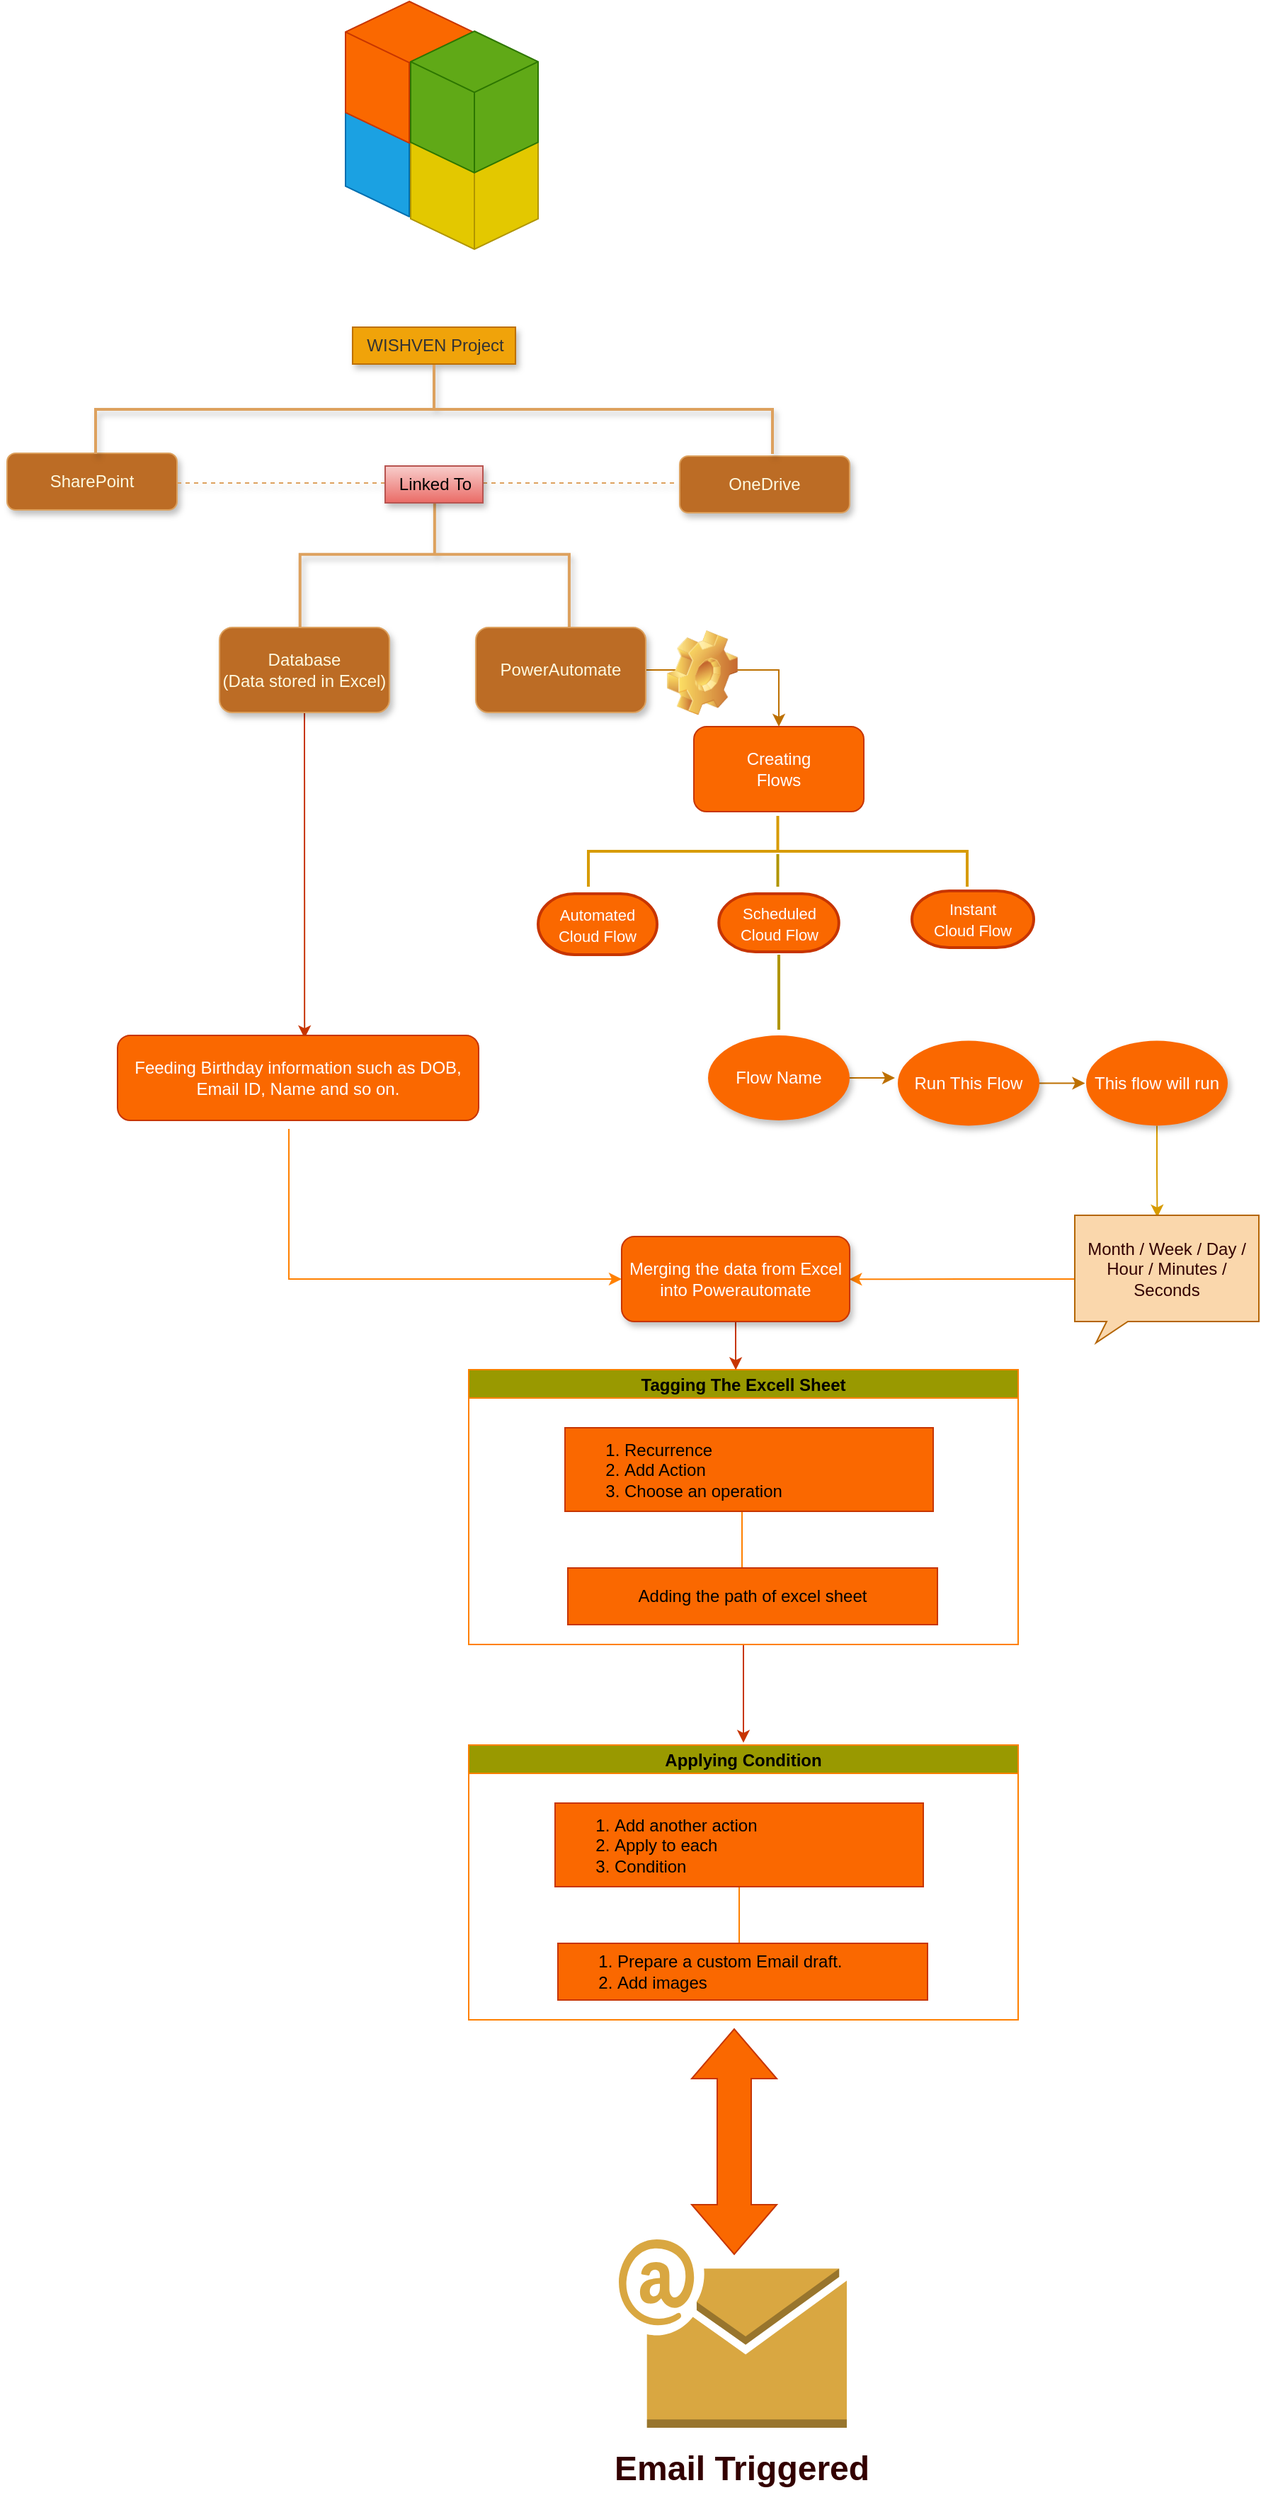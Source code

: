 <mxfile version="21.6.6" type="github">
  <diagram name="Page-1" id="KdCPvyaEyFZrJNqloSRo">
    <mxGraphModel dx="1386" dy="947" grid="0" gridSize="10" guides="1" tooltips="1" connect="1" arrows="1" fold="1" page="0" pageScale="1" pageWidth="850" pageHeight="1100" math="0" shadow="0">
      <root>
        <mxCell id="0" />
        <mxCell id="1" parent="0" />
        <mxCell id="EuIpPgGyZxs1bAB_q9Bw-1" value="OneDrive" style="rounded=1;whiteSpace=wrap;html=1;fontSize=12;glass=0;strokeWidth=1;shadow=1;labelBackgroundColor=none;fillColor=#BC6C25;strokeColor=#DDA15E;fontColor=#FEFAE0;" parent="1" vertex="1">
          <mxGeometry x="340" y="42" width="120" height="40" as="geometry" />
        </mxCell>
        <mxCell id="EuIpPgGyZxs1bAB_q9Bw-2" value="SharePoint" style="rounded=1;whiteSpace=wrap;html=1;fontSize=12;glass=0;strokeWidth=1;shadow=1;labelBackgroundColor=none;fillColor=#BC6C25;strokeColor=#DDA15E;fontColor=#FEFAE0;" parent="1" vertex="1">
          <mxGeometry x="-135" y="40" width="120" height="40" as="geometry" />
        </mxCell>
        <mxCell id="EuIpPgGyZxs1bAB_q9Bw-3" value="&lt;font color=&quot;#333333&quot;&gt;WISHVEN Project&lt;/font&gt;" style="text;html=1;align=center;verticalAlign=middle;resizable=0;points=[];autosize=1;fillColor=#f0a30a;shadow=1;fontColor=#000000;strokeColor=#BD7000;" parent="1" vertex="1">
          <mxGeometry x="109" y="-49" width="115" height="26" as="geometry" />
        </mxCell>
        <mxCell id="EuIpPgGyZxs1bAB_q9Bw-4" value="" style="strokeWidth=2;html=1;shape=mxgraph.flowchart.annotation_2;align=left;labelPosition=right;pointerEvents=1;strokeColor=#DDA15E;fontColor=#FEFAE0;fillColor=#BC6C25;rotation=90;shadow=1;" parent="1" vertex="1">
          <mxGeometry x="135" y="-230" width="63" height="478" as="geometry" />
        </mxCell>
        <mxCell id="EuIpPgGyZxs1bAB_q9Bw-5" value="" style="strokeWidth=2;html=1;shape=mxgraph.flowchart.annotation_2;align=left;labelPosition=right;pointerEvents=1;strokeColor=#DDA15E;fontColor=#FEFAE0;fillColor=#BC6C25;rotation=90;shadow=1;" parent="1" vertex="1">
          <mxGeometry x="115.34" y="16.35" width="103.16" height="190.1" as="geometry" />
        </mxCell>
        <mxCell id="EuIpPgGyZxs1bAB_q9Bw-6" style="edgeStyle=orthogonalEdgeStyle;orthogonalLoop=1;jettySize=auto;html=1;curved=1;strokeColor=#C73500;entryX=0.518;entryY=0.033;entryDx=0;entryDy=0;entryPerimeter=0;fillColor=#fa6800;" parent="1" source="EuIpPgGyZxs1bAB_q9Bw-7" target="EuIpPgGyZxs1bAB_q9Bw-13" edge="1">
          <mxGeometry relative="1" as="geometry">
            <mxPoint x="75" y="315.0" as="targetPoint" />
          </mxGeometry>
        </mxCell>
        <mxCell id="EuIpPgGyZxs1bAB_q9Bw-7" value="Database&lt;br&gt;(Data stored in Excel)" style="rounded=1;whiteSpace=wrap;html=1;strokeColor=#DDA15E;fontColor=#FEFAE0;fillColor=#BC6C25;shadow=1;" parent="1" vertex="1">
          <mxGeometry x="15" y="163" width="120" height="60" as="geometry" />
        </mxCell>
        <mxCell id="EuIpPgGyZxs1bAB_q9Bw-8" value="" style="endArrow=none;dashed=1;html=1;rounded=0;strokeColor=#DDA15E;fontColor=#FEFAE0;fillColor=#BC6C25;shadow=1;" parent="1" edge="1">
          <mxGeometry width="50" height="50" relative="1" as="geometry">
            <mxPoint x="-15" y="61" as="sourcePoint" />
            <mxPoint x="339" y="61" as="targetPoint" />
          </mxGeometry>
        </mxCell>
        <mxCell id="EuIpPgGyZxs1bAB_q9Bw-9" style="edgeStyle=orthogonalEdgeStyle;rounded=0;orthogonalLoop=1;jettySize=auto;html=1;entryX=0.5;entryY=0;entryDx=0;entryDy=0;fillColor=#f0a30a;strokeColor=#BD7000;" parent="1" source="EuIpPgGyZxs1bAB_q9Bw-10" target="gsjoVHnzD8EdxMFL_K18-1" edge="1">
          <mxGeometry relative="1" as="geometry">
            <mxPoint x="408.72" y="214.44" as="targetPoint" />
          </mxGeometry>
        </mxCell>
        <mxCell id="EuIpPgGyZxs1bAB_q9Bw-10" value="PowerAutomate" style="rounded=1;whiteSpace=wrap;html=1;strokeColor=#DDA15E;fontColor=#FEFAE0;fillColor=#BC6C25;shadow=1;" parent="1" vertex="1">
          <mxGeometry x="196" y="163" width="120" height="60" as="geometry" />
        </mxCell>
        <mxCell id="EuIpPgGyZxs1bAB_q9Bw-11" value="Linked To" style="text;html=1;align=center;verticalAlign=middle;resizable=0;points=[];autosize=1;fillColor=#f8cecc;strokeColor=#b85450;gradientColor=#ea6b66;shadow=1;" parent="1" vertex="1">
          <mxGeometry x="132" y="49" width="69" height="26" as="geometry" />
        </mxCell>
        <mxCell id="EuIpPgGyZxs1bAB_q9Bw-12" style="edgeStyle=orthogonalEdgeStyle;rounded=0;orthogonalLoop=1;jettySize=auto;html=1;exitX=0.501;exitY=1.017;exitDx=0;exitDy=0;exitPerimeter=0;strokeColor=#FF8000;" parent="1" edge="1">
          <mxGeometry relative="1" as="geometry">
            <mxPoint x="299" y="623" as="targetPoint" />
            <mxPoint x="64.005" y="517" as="sourcePoint" />
            <Array as="points">
              <mxPoint x="64" y="623" />
            </Array>
          </mxGeometry>
        </mxCell>
        <mxCell id="EuIpPgGyZxs1bAB_q9Bw-13" value="&lt;font color=&quot;#ffffff&quot;&gt;Feeding Birthday information such as DOB, Email ID, Name and so on.&lt;/font&gt;" style="rounded=1;whiteSpace=wrap;html=1;fillColor=#fa6800;fontColor=#000000;strokeColor=#C73500;" parent="1" vertex="1">
          <mxGeometry x="-57" y="451" width="255" height="60" as="geometry" />
        </mxCell>
        <mxCell id="EuIpPgGyZxs1bAB_q9Bw-15" value="" style="shape=image;html=1;verticalLabelPosition=bottom;verticalAlign=top;imageAspect=0;image=img/clipart/Gear_128x128.png" parent="1" vertex="1">
          <mxGeometry x="331" y="165" width="50" height="60" as="geometry" />
        </mxCell>
        <mxCell id="EuIpPgGyZxs1bAB_q9Bw-16" value="" style="strokeWidth=2;html=1;shape=mxgraph.flowchart.annotation_2;align=left;labelPosition=right;pointerEvents=1;rotation=90;fillColor=#ffcd28;strokeColor=#d79b00;gradientColor=#ffa500;" parent="1" vertex="1">
          <mxGeometry x="384.25" y="187.25" width="50" height="267.5" as="geometry" />
        </mxCell>
        <mxCell id="EuIpPgGyZxs1bAB_q9Bw-17" value="&lt;font style=&quot;font-size: 11px;&quot; color=&quot;#ffffff&quot;&gt;Automated&lt;br&gt;Cloud Flow&lt;/font&gt;" style="strokeWidth=2;html=1;shape=mxgraph.flowchart.terminator;whiteSpace=wrap;fillColor=#fa6800;fontColor=#000000;strokeColor=#C73500;" parent="1" vertex="1">
          <mxGeometry x="240" y="351" width="84" height="43" as="geometry" />
        </mxCell>
        <mxCell id="EuIpPgGyZxs1bAB_q9Bw-18" value="&lt;font style=&quot;font-size: 11px;&quot; color=&quot;#ffffff&quot;&gt;Instant&lt;br&gt;Cloud Flow&lt;/font&gt;" style="strokeWidth=2;html=1;shape=mxgraph.flowchart.terminator;whiteSpace=wrap;fillColor=#fa6800;fontColor=#000000;strokeColor=#C73500;" parent="1" vertex="1">
          <mxGeometry x="504" y="349" width="86" height="40" as="geometry" />
        </mxCell>
        <mxCell id="EuIpPgGyZxs1bAB_q9Bw-19" value="&lt;font style=&quot;font-size: 11px;&quot; color=&quot;#ffffff&quot;&gt;Scheduled&lt;br&gt;Cloud Flow&lt;/font&gt;" style="strokeWidth=2;html=1;shape=mxgraph.flowchart.terminator;whiteSpace=wrap;fillColor=#fa6800;fontColor=#000000;strokeColor=#C73500;" parent="1" vertex="1">
          <mxGeometry x="367.63" y="351" width="84.75" height="41" as="geometry" />
        </mxCell>
        <mxCell id="EuIpPgGyZxs1bAB_q9Bw-20" value="" style="line;strokeWidth=2;direction=south;html=1;fillColor=#e3c800;fontColor=#000000;strokeColor=#B09500;" parent="1" vertex="1">
          <mxGeometry x="404.25" y="323" width="10" height="23" as="geometry" />
        </mxCell>
        <mxCell id="EuIpPgGyZxs1bAB_q9Bw-21" style="edgeStyle=orthogonalEdgeStyle;rounded=0;orthogonalLoop=1;jettySize=auto;html=1;fillColor=#f0a30a;strokeColor=#BD7000;" parent="1" source="EuIpPgGyZxs1bAB_q9Bw-22" edge="1">
          <mxGeometry relative="1" as="geometry">
            <mxPoint x="492.0" y="481" as="targetPoint" />
          </mxGeometry>
        </mxCell>
        <mxCell id="EuIpPgGyZxs1bAB_q9Bw-22" value="&lt;font color=&quot;#ffffff&quot;&gt;Flow Name&lt;/font&gt;" style="ellipse;shape=doubleEllipse;whiteSpace=wrap;html=1;fillColor=#fa6800;fontColor=#000000;strokeColor=none;shadow=1;gradientColor=none;" parent="1" vertex="1">
          <mxGeometry x="360" y="451" width="100" height="60" as="geometry" />
        </mxCell>
        <mxCell id="EuIpPgGyZxs1bAB_q9Bw-23" value="" style="line;strokeWidth=2;direction=south;html=1;fillColor=#e3c800;fontColor=#000000;strokeColor=#B09500;" parent="1" vertex="1">
          <mxGeometry x="405" y="394" width="10" height="53" as="geometry" />
        </mxCell>
        <mxCell id="EuIpPgGyZxs1bAB_q9Bw-24" style="edgeStyle=orthogonalEdgeStyle;rounded=0;orthogonalLoop=1;jettySize=auto;html=1;fillColor=#f0a30a;strokeColor=#BD7000;" parent="1" source="EuIpPgGyZxs1bAB_q9Bw-25" edge="1">
          <mxGeometry relative="1" as="geometry">
            <mxPoint x="626.231" y="484.75" as="targetPoint" />
          </mxGeometry>
        </mxCell>
        <mxCell id="EuIpPgGyZxs1bAB_q9Bw-25" value="&lt;font color=&quot;#ffffff&quot;&gt;Run This Flow&lt;/font&gt;" style="ellipse;shape=doubleEllipse;whiteSpace=wrap;html=1;fillColor=#fa6800;fontColor=#000000;strokeColor=none;shadow=1;" parent="1" vertex="1">
          <mxGeometry x="494" y="454.75" width="100" height="60" as="geometry" />
        </mxCell>
        <mxCell id="EuIpPgGyZxs1bAB_q9Bw-26" style="edgeStyle=orthogonalEdgeStyle;rounded=0;orthogonalLoop=1;jettySize=auto;html=1;entryX=0.448;entryY=0.016;entryDx=0;entryDy=0;entryPerimeter=0;fillColor=#ffcd28;gradientColor=#ffa500;strokeColor=#d79b00;" parent="1" source="EuIpPgGyZxs1bAB_q9Bw-27" target="EuIpPgGyZxs1bAB_q9Bw-33" edge="1">
          <mxGeometry relative="1" as="geometry" />
        </mxCell>
        <mxCell id="EuIpPgGyZxs1bAB_q9Bw-27" value="&lt;font color=&quot;#ffffff&quot;&gt;This flow will run&lt;/font&gt;" style="ellipse;shape=doubleEllipse;whiteSpace=wrap;html=1;fillColor=#fa6800;fontColor=#000000;strokeColor=none;shadow=1;" parent="1" vertex="1">
          <mxGeometry x="627" y="454.75" width="100" height="60" as="geometry" />
        </mxCell>
        <mxCell id="EuIpPgGyZxs1bAB_q9Bw-28" value="" style="html=1;whiteSpace=wrap;shape=isoCube2;backgroundOutline=1;isoAngle=15;fillColor=#1ba1e2;fontColor=#ffffff;strokeColor=#006EAF;" parent="1" vertex="1">
          <mxGeometry x="104" y="-227" width="90" height="100" as="geometry" />
        </mxCell>
        <mxCell id="EuIpPgGyZxs1bAB_q9Bw-29" value="" style="html=1;whiteSpace=wrap;shape=isoCube2;backgroundOutline=1;isoAngle=15;fillColor=#e3c800;fontColor=#000000;strokeColor=#B09500;" parent="1" vertex="1">
          <mxGeometry x="150" y="-204" width="90" height="100" as="geometry" />
        </mxCell>
        <mxCell id="EuIpPgGyZxs1bAB_q9Bw-30" value="" style="html=1;whiteSpace=wrap;shape=isoCube2;backgroundOutline=1;isoAngle=15;fillColor=#fa6800;fontColor=#000000;strokeColor=#C73500;" parent="1" vertex="1">
          <mxGeometry x="104" y="-279" width="90" height="100" as="geometry" />
        </mxCell>
        <mxCell id="EuIpPgGyZxs1bAB_q9Bw-31" value="" style="html=1;whiteSpace=wrap;shape=isoCube2;backgroundOutline=1;isoAngle=15;fillColor=#60a917;fontColor=#ffffff;strokeColor=#2D7600;" parent="1" vertex="1">
          <mxGeometry x="150" y="-258" width="90" height="100" as="geometry" />
        </mxCell>
        <mxCell id="EuIpPgGyZxs1bAB_q9Bw-32" style="edgeStyle=orthogonalEdgeStyle;rounded=0;orthogonalLoop=1;jettySize=auto;html=1;entryX=0.998;entryY=0.503;entryDx=0;entryDy=0;entryPerimeter=0;strokeColor=#FF8000;" parent="1" source="EuIpPgGyZxs1bAB_q9Bw-33" target="EuIpPgGyZxs1bAB_q9Bw-40" edge="1">
          <mxGeometry relative="1" as="geometry" />
        </mxCell>
        <mxCell id="EuIpPgGyZxs1bAB_q9Bw-33" value="&lt;font color=&quot;#330000&quot;&gt;Month / Week / Day / Hour / Minutes / Seconds&lt;/font&gt;" style="whiteSpace=wrap;html=1;shape=mxgraph.basic.rectCallout;dx=30;dy=15;boundedLbl=1;fillColor=#fad7ac;strokeColor=#b46504;" parent="1" vertex="1">
          <mxGeometry x="619" y="578" width="130" height="90" as="geometry" />
        </mxCell>
        <mxCell id="EuIpPgGyZxs1bAB_q9Bw-34" style="edgeStyle=orthogonalEdgeStyle;rounded=0;orthogonalLoop=1;jettySize=auto;html=1;fillColor=#fa6800;strokeColor=#C73500;" parent="1" source="EuIpPgGyZxs1bAB_q9Bw-35" edge="1">
          <mxGeometry relative="1" as="geometry">
            <mxPoint x="385" y="950.4" as="targetPoint" />
          </mxGeometry>
        </mxCell>
        <mxCell id="EuIpPgGyZxs1bAB_q9Bw-35" value="Tagging The Excell Sheet" style="swimlane;startSize=20;horizontal=1;containerType=tree;fillColor=#999900;strokeColor=#FF8000;" parent="1" vertex="1">
          <mxGeometry x="191" y="687" width="388" height="194" as="geometry">
            <mxRectangle x="191" y="687" width="179" height="26" as="alternateBounds" />
          </mxGeometry>
        </mxCell>
        <mxCell id="EuIpPgGyZxs1bAB_q9Bw-36" value="" style="edgeStyle=elbowEdgeStyle;elbow=vertical;sourcePerimeterSpacing=0;targetPerimeterSpacing=0;startArrow=none;endArrow=none;rounded=0;curved=0;strokeColor=#FF8000;" parent="EuIpPgGyZxs1bAB_q9Bw-35" source="EuIpPgGyZxs1bAB_q9Bw-37" target="EuIpPgGyZxs1bAB_q9Bw-38" edge="1">
          <mxGeometry relative="1" as="geometry">
            <Array as="points">
              <mxPoint x="193" y="116" />
              <mxPoint x="205" y="120" />
            </Array>
          </mxGeometry>
        </mxCell>
        <mxCell id="EuIpPgGyZxs1bAB_q9Bw-37" value="&lt;ol&gt;&lt;li&gt;Recurrence&lt;/li&gt;&lt;li&gt;Add Action&lt;/li&gt;&lt;li&gt;Choose an operation&lt;/li&gt;&lt;/ol&gt;" style="whiteSpace=wrap;html=1;treeFolding=1;treeMoving=1;newEdgeStyle={&quot;edgeStyle&quot;:&quot;elbowEdgeStyle&quot;,&quot;startArrow&quot;:&quot;none&quot;,&quot;endArrow&quot;:&quot;none&quot;};fillColor=#fa6800;fontColor=#000000;strokeColor=#C73500;align=left;" parent="EuIpPgGyZxs1bAB_q9Bw-35" vertex="1">
          <mxGeometry x="68" y="41" width="260" height="59" as="geometry" />
        </mxCell>
        <mxCell id="EuIpPgGyZxs1bAB_q9Bw-38" value="Adding the path of excel sheet" style="whiteSpace=wrap;html=1;treeFolding=1;treeMoving=1;newEdgeStyle={&quot;edgeStyle&quot;:&quot;elbowEdgeStyle&quot;,&quot;startArrow&quot;:&quot;none&quot;,&quot;endArrow&quot;:&quot;none&quot;};fillColor=#fa6800;fontColor=#000000;strokeColor=#C73500;" parent="EuIpPgGyZxs1bAB_q9Bw-35" vertex="1">
          <mxGeometry x="70" y="140" width="261" height="40" as="geometry" />
        </mxCell>
        <mxCell id="EuIpPgGyZxs1bAB_q9Bw-39" style="edgeStyle=orthogonalEdgeStyle;rounded=0;orthogonalLoop=1;jettySize=auto;html=1;entryX=0.486;entryY=0.001;entryDx=0;entryDy=0;entryPerimeter=0;fillColor=#fa6800;strokeColor=#C73500;" parent="1" source="EuIpPgGyZxs1bAB_q9Bw-40" target="EuIpPgGyZxs1bAB_q9Bw-35" edge="1">
          <mxGeometry relative="1" as="geometry" />
        </mxCell>
        <mxCell id="EuIpPgGyZxs1bAB_q9Bw-40" value="&lt;font color=&quot;#ffffff&quot;&gt;Merging the data from Excel into Powerautomate&lt;/font&gt;" style="rounded=1;whiteSpace=wrap;html=1;fillColor=#fa6800;fontColor=#000000;strokeColor=#C73500;shadow=1;" parent="1" vertex="1">
          <mxGeometry x="299" y="593" width="161" height="60" as="geometry" />
        </mxCell>
        <mxCell id="EuIpPgGyZxs1bAB_q9Bw-41" value="Applying Condition" style="swimlane;startSize=20;horizontal=1;containerType=tree;fillColor=#999900;strokeColor=#FF8000;" parent="1" vertex="1">
          <mxGeometry x="191" y="952" width="388" height="194" as="geometry">
            <mxRectangle x="191" y="687" width="179" height="26" as="alternateBounds" />
          </mxGeometry>
        </mxCell>
        <mxCell id="EuIpPgGyZxs1bAB_q9Bw-42" value="" style="edgeStyle=elbowEdgeStyle;elbow=vertical;sourcePerimeterSpacing=0;targetPerimeterSpacing=0;startArrow=none;endArrow=none;rounded=0;curved=0;strokeColor=#FF8000;" parent="EuIpPgGyZxs1bAB_q9Bw-41" source="EuIpPgGyZxs1bAB_q9Bw-43" target="EuIpPgGyZxs1bAB_q9Bw-44" edge="1">
          <mxGeometry relative="1" as="geometry">
            <Array as="points">
              <mxPoint x="191" y="120" />
            </Array>
          </mxGeometry>
        </mxCell>
        <mxCell id="EuIpPgGyZxs1bAB_q9Bw-43" value="&lt;ol&gt;&lt;li&gt;Add another action&lt;/li&gt;&lt;li&gt;Apply to each&lt;/li&gt;&lt;li&gt;Condition&lt;/li&gt;&lt;/ol&gt;" style="whiteSpace=wrap;html=1;treeFolding=1;treeMoving=1;newEdgeStyle={&quot;edgeStyle&quot;:&quot;elbowEdgeStyle&quot;,&quot;startArrow&quot;:&quot;none&quot;,&quot;endArrow&quot;:&quot;none&quot;};fillColor=#fa6800;fontColor=#000000;strokeColor=#C73500;align=left;" parent="EuIpPgGyZxs1bAB_q9Bw-41" vertex="1">
          <mxGeometry x="61" y="41" width="260" height="59" as="geometry" />
        </mxCell>
        <mxCell id="EuIpPgGyZxs1bAB_q9Bw-44" value="&lt;div style=&quot;&quot;&gt;&lt;ol&gt;&lt;li&gt;&lt;span style=&quot;background-color: initial;&quot;&gt;Prepare a custom Email draft.&lt;/span&gt;&lt;/li&gt;&lt;li&gt;&lt;span style=&quot;background-color: initial;&quot;&gt;Add images&lt;/span&gt;&lt;/li&gt;&lt;/ol&gt;&lt;/div&gt;" style="whiteSpace=wrap;html=1;treeFolding=1;treeMoving=1;newEdgeStyle={&quot;edgeStyle&quot;:&quot;elbowEdgeStyle&quot;,&quot;startArrow&quot;:&quot;none&quot;,&quot;endArrow&quot;:&quot;none&quot;};fillColor=#fa6800;fontColor=#000000;strokeColor=#C73500;align=left;" parent="EuIpPgGyZxs1bAB_q9Bw-41" vertex="1">
          <mxGeometry x="63" y="140" width="261" height="40" as="geometry" />
        </mxCell>
        <mxCell id="EuIpPgGyZxs1bAB_q9Bw-45" value="&lt;h1&gt;&lt;font color=&quot;#330000&quot;&gt;Email Triggered&lt;/font&gt;&lt;/h1&gt;&lt;p&gt;&lt;font color=&quot;#330000&quot;&gt;Welcome to Wishven platform. An automation platform to regulate all verticals of wishes.&lt;/font&gt;&lt;/p&gt;" style="text;html=1;strokeColor=none;fillColor=none;spacing=5;spacingTop=-20;whiteSpace=wrap;overflow=hidden;rounded=0;" parent="1" vertex="1">
          <mxGeometry x="289" y="1443" width="227" height="41" as="geometry" />
        </mxCell>
        <mxCell id="EuIpPgGyZxs1bAB_q9Bw-51" value="" style="html=1;shadow=0;dashed=0;align=center;verticalAlign=middle;shape=mxgraph.arrows2.twoWayArrow;dy=0.6;dx=35;rotation=90;fillColor=#fa6800;fontColor=#000000;strokeColor=#C73500;" parent="1" vertex="1">
          <mxGeometry x="299" y="1202" width="159" height="60" as="geometry" />
        </mxCell>
        <mxCell id="EuIpPgGyZxs1bAB_q9Bw-54" value="" style="outlineConnect=0;dashed=0;verticalLabelPosition=bottom;verticalAlign=top;align=center;html=1;shape=mxgraph.aws3.email;fillColor=#D9A741;gradientColor=none;" parent="1" vertex="1">
          <mxGeometry x="297" y="1301" width="161" height="133" as="geometry" />
        </mxCell>
        <mxCell id="gsjoVHnzD8EdxMFL_K18-1" value="&lt;font color=&quot;#ffffff&quot;&gt;Creating&lt;br&gt;Flows&lt;/font&gt;" style="rounded=1;whiteSpace=wrap;html=1;fillColor=#fa6800;fontColor=#000000;strokeColor=#C73500;" vertex="1" parent="1">
          <mxGeometry x="350.01" y="233" width="120" height="60" as="geometry" />
        </mxCell>
      </root>
    </mxGraphModel>
  </diagram>
</mxfile>
